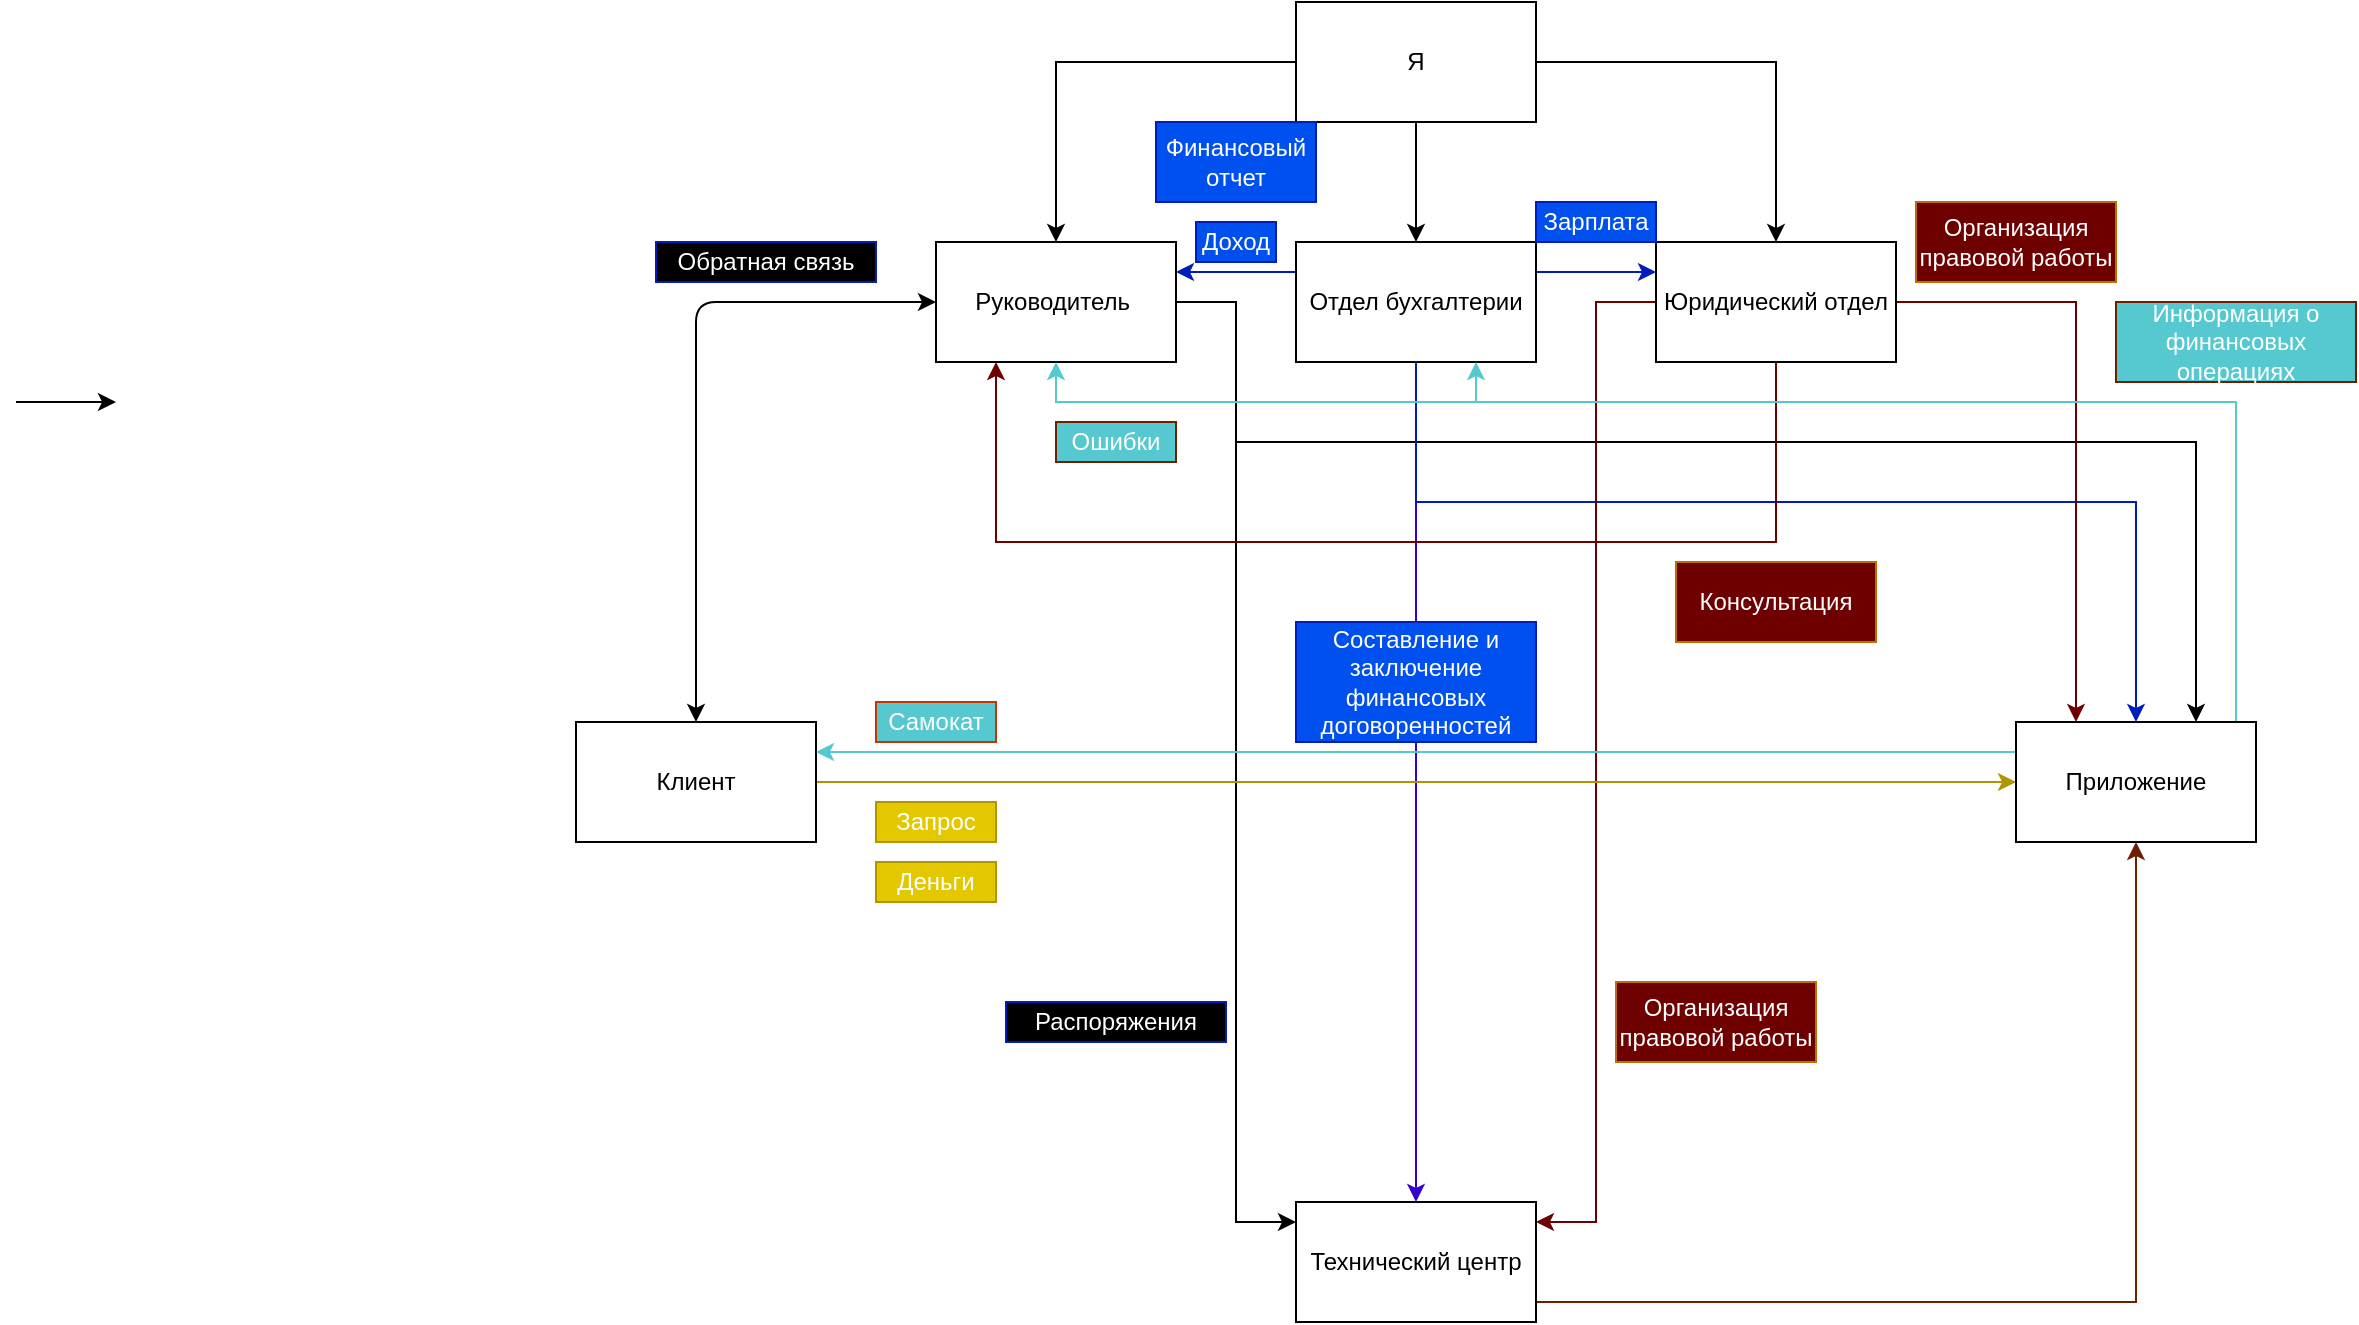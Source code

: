 <mxfile version="13.9.3" type="github">
  <diagram id="vhNA32yhA7gt9Mvv8yJN" name="Страница 1">
    <mxGraphModel dx="2012" dy="635" grid="1" gridSize="10" guides="1" tooltips="1" connect="1" arrows="1" fold="1" page="1" pageScale="1" pageWidth="827" pageHeight="1169" math="0" shadow="0">
      <root>
        <mxCell id="0" />
        <mxCell id="1" parent="0" />
        <mxCell id="5R2O_VC241QUrDr7r4t_-8" style="edgeStyle=orthogonalEdgeStyle;rounded=0;orthogonalLoop=1;jettySize=auto;html=1;entryX=0.5;entryY=0;entryDx=0;entryDy=0;" parent="1" source="5R2O_VC241QUrDr7r4t_-1" target="5R2O_VC241QUrDr7r4t_-2" edge="1">
          <mxGeometry relative="1" as="geometry" />
        </mxCell>
        <mxCell id="5R2O_VC241QUrDr7r4t_-9" style="edgeStyle=orthogonalEdgeStyle;rounded=0;orthogonalLoop=1;jettySize=auto;html=1;entryX=0.5;entryY=0;entryDx=0;entryDy=0;" parent="1" source="5R2O_VC241QUrDr7r4t_-1" target="5R2O_VC241QUrDr7r4t_-3" edge="1">
          <mxGeometry relative="1" as="geometry" />
        </mxCell>
        <mxCell id="5R2O_VC241QUrDr7r4t_-10" style="edgeStyle=orthogonalEdgeStyle;rounded=0;orthogonalLoop=1;jettySize=auto;html=1;entryX=0.5;entryY=0;entryDx=0;entryDy=0;" parent="1" source="5R2O_VC241QUrDr7r4t_-1" target="5R2O_VC241QUrDr7r4t_-4" edge="1">
          <mxGeometry relative="1" as="geometry" />
        </mxCell>
        <mxCell id="5R2O_VC241QUrDr7r4t_-1" value="Я" style="rounded=0;whiteSpace=wrap;html=1;" parent="1" vertex="1">
          <mxGeometry x="320" y="40" width="120" height="60" as="geometry" />
        </mxCell>
        <mxCell id="5R2O_VC241QUrDr7r4t_-13" style="edgeStyle=orthogonalEdgeStyle;rounded=0;orthogonalLoop=1;jettySize=auto;html=1;" parent="1" source="5R2O_VC241QUrDr7r4t_-2" target="5R2O_VC241QUrDr7r4t_-7" edge="1">
          <mxGeometry relative="1" as="geometry">
            <Array as="points">
              <mxPoint x="290" y="190" />
              <mxPoint x="290" y="650" />
            </Array>
          </mxGeometry>
        </mxCell>
        <mxCell id="5R2O_VC241QUrDr7r4t_-23" style="edgeStyle=orthogonalEdgeStyle;rounded=0;orthogonalLoop=1;jettySize=auto;html=1;entryX=0.75;entryY=0;entryDx=0;entryDy=0;" parent="1" source="5R2O_VC241QUrDr7r4t_-2" target="5R2O_VC241QUrDr7r4t_-6" edge="1">
          <mxGeometry relative="1" as="geometry">
            <Array as="points">
              <mxPoint x="290" y="190" />
              <mxPoint x="290" y="260" />
              <mxPoint x="770" y="260" />
            </Array>
          </mxGeometry>
        </mxCell>
        <mxCell id="5R2O_VC241QUrDr7r4t_-2" value="Руководитель&amp;nbsp;" style="rounded=0;whiteSpace=wrap;html=1;" parent="1" vertex="1">
          <mxGeometry x="140" y="160" width="120" height="60" as="geometry" />
        </mxCell>
        <mxCell id="5R2O_VC241QUrDr7r4t_-12" style="edgeStyle=orthogonalEdgeStyle;rounded=0;orthogonalLoop=1;jettySize=auto;html=1;entryX=0.5;entryY=0;entryDx=0;entryDy=0;fillColor=#6a00ff;strokeColor=#3700CC;" parent="1" source="5R2O_VC241QUrDr7r4t_-3" target="5R2O_VC241QUrDr7r4t_-7" edge="1">
          <mxGeometry relative="1" as="geometry" />
        </mxCell>
        <mxCell id="5R2O_VC241QUrDr7r4t_-19" style="edgeStyle=orthogonalEdgeStyle;rounded=0;orthogonalLoop=1;jettySize=auto;html=1;entryX=0.5;entryY=0;entryDx=0;entryDy=0;fillColor=#0050ef;strokeColor=#001DBC;" parent="1" source="5R2O_VC241QUrDr7r4t_-3" target="5R2O_VC241QUrDr7r4t_-6" edge="1">
          <mxGeometry relative="1" as="geometry">
            <Array as="points">
              <mxPoint x="380" y="290" />
              <mxPoint x="740" y="290" />
            </Array>
          </mxGeometry>
        </mxCell>
        <mxCell id="5R2O_VC241QUrDr7r4t_-20" style="edgeStyle=orthogonalEdgeStyle;rounded=0;orthogonalLoop=1;jettySize=auto;html=1;entryX=1;entryY=0.25;entryDx=0;entryDy=0;fillColor=#0050ef;strokeColor=#001DBC;" parent="1" source="5R2O_VC241QUrDr7r4t_-3" target="5R2O_VC241QUrDr7r4t_-2" edge="1">
          <mxGeometry relative="1" as="geometry">
            <Array as="points">
              <mxPoint x="310" y="175" />
              <mxPoint x="310" y="175" />
            </Array>
          </mxGeometry>
        </mxCell>
        <mxCell id="5R2O_VC241QUrDr7r4t_-21" style="edgeStyle=orthogonalEdgeStyle;rounded=0;orthogonalLoop=1;jettySize=auto;html=1;entryX=0;entryY=0.25;entryDx=0;entryDy=0;fillColor=#0050ef;strokeColor=#001DBC;" parent="1" source="5R2O_VC241QUrDr7r4t_-3" target="5R2O_VC241QUrDr7r4t_-4" edge="1">
          <mxGeometry relative="1" as="geometry">
            <Array as="points">
              <mxPoint x="460" y="175" />
              <mxPoint x="460" y="175" />
            </Array>
          </mxGeometry>
        </mxCell>
        <mxCell id="5R2O_VC241QUrDr7r4t_-3" value="Отдел бухгалтерии" style="rounded=0;whiteSpace=wrap;html=1;" parent="1" vertex="1">
          <mxGeometry x="320" y="160" width="120" height="60" as="geometry" />
        </mxCell>
        <mxCell id="5R2O_VC241QUrDr7r4t_-11" style="edgeStyle=orthogonalEdgeStyle;rounded=0;orthogonalLoop=1;jettySize=auto;html=1;fillColor=#a20025;strokeColor=#6F0000;" parent="1" source="5R2O_VC241QUrDr7r4t_-4" target="5R2O_VC241QUrDr7r4t_-7" edge="1">
          <mxGeometry relative="1" as="geometry">
            <Array as="points">
              <mxPoint x="470" y="190" />
              <mxPoint x="470" y="650" />
            </Array>
          </mxGeometry>
        </mxCell>
        <mxCell id="5R2O_VC241QUrDr7r4t_-24" style="edgeStyle=orthogonalEdgeStyle;rounded=0;orthogonalLoop=1;jettySize=auto;html=1;entryX=0.25;entryY=0;entryDx=0;entryDy=0;fillColor=#fad7ac;strokeColor=#6F0000;" parent="1" source="5R2O_VC241QUrDr7r4t_-4" target="5R2O_VC241QUrDr7r4t_-6" edge="1">
          <mxGeometry relative="1" as="geometry" />
        </mxCell>
        <mxCell id="z1MQ4k9wcMi4-fj4tBe9-8" style="edgeStyle=orthogonalEdgeStyle;rounded=0;orthogonalLoop=1;jettySize=auto;html=1;strokeColor=#6F0000;entryX=0.25;entryY=1;entryDx=0;entryDy=0;" edge="1" parent="1" source="5R2O_VC241QUrDr7r4t_-4" target="5R2O_VC241QUrDr7r4t_-2">
          <mxGeometry relative="1" as="geometry">
            <mxPoint x="190" y="290" as="targetPoint" />
            <Array as="points">
              <mxPoint x="560" y="310" />
              <mxPoint x="170" y="310" />
            </Array>
          </mxGeometry>
        </mxCell>
        <mxCell id="5R2O_VC241QUrDr7r4t_-4" value="Юридический отдел" style="rounded=0;whiteSpace=wrap;html=1;" parent="1" vertex="1">
          <mxGeometry x="500" y="160" width="120" height="60" as="geometry" />
        </mxCell>
        <mxCell id="5R2O_VC241QUrDr7r4t_-14" style="edgeStyle=orthogonalEdgeStyle;rounded=0;orthogonalLoop=1;jettySize=auto;html=1;entryX=0;entryY=0.5;entryDx=0;entryDy=0;fillColor=#e3c800;strokeColor=#B09500;" parent="1" source="5R2O_VC241QUrDr7r4t_-5" target="5R2O_VC241QUrDr7r4t_-6" edge="1">
          <mxGeometry relative="1" as="geometry" />
        </mxCell>
        <mxCell id="5R2O_VC241QUrDr7r4t_-5" value="Клиент" style="rounded=0;whiteSpace=wrap;html=1;" parent="1" vertex="1">
          <mxGeometry x="-40" y="400" width="120" height="60" as="geometry" />
        </mxCell>
        <mxCell id="5R2O_VC241QUrDr7r4t_-15" style="edgeStyle=orthogonalEdgeStyle;rounded=0;orthogonalLoop=1;jettySize=auto;html=1;entryX=1;entryY=0.25;entryDx=0;entryDy=0;fillColor=#fa6800;strokeColor=#55C8D0;" parent="1" source="5R2O_VC241QUrDr7r4t_-6" target="5R2O_VC241QUrDr7r4t_-5" edge="1">
          <mxGeometry relative="1" as="geometry">
            <Array as="points">
              <mxPoint x="570" y="415" />
              <mxPoint x="570" y="415" />
            </Array>
          </mxGeometry>
        </mxCell>
        <mxCell id="5R2O_VC241QUrDr7r4t_-31" style="edgeStyle=orthogonalEdgeStyle;rounded=0;orthogonalLoop=1;jettySize=auto;html=1;entryX=0.75;entryY=1;entryDx=0;entryDy=0;fillColor=#a0522d;strokeColor=#55C8D0;" parent="1" source="5R2O_VC241QUrDr7r4t_-6" target="5R2O_VC241QUrDr7r4t_-3" edge="1">
          <mxGeometry relative="1" as="geometry">
            <Array as="points">
              <mxPoint x="790" y="240" />
              <mxPoint x="410" y="240" />
            </Array>
          </mxGeometry>
        </mxCell>
        <mxCell id="5R2O_VC241QUrDr7r4t_-32" style="edgeStyle=orthogonalEdgeStyle;rounded=0;orthogonalLoop=1;jettySize=auto;html=1;entryX=0.5;entryY=1;entryDx=0;entryDy=0;fillColor=#a0522d;strokeColor=#55C8D0;" parent="1" source="5R2O_VC241QUrDr7r4t_-6" target="5R2O_VC241QUrDr7r4t_-2" edge="1">
          <mxGeometry relative="1" as="geometry">
            <Array as="points">
              <mxPoint x="790" y="240" />
              <mxPoint x="200" y="240" />
            </Array>
          </mxGeometry>
        </mxCell>
        <mxCell id="5R2O_VC241QUrDr7r4t_-6" value="Приложение" style="rounded=0;whiteSpace=wrap;html=1;" parent="1" vertex="1">
          <mxGeometry x="680" y="400" width="120" height="60" as="geometry" />
        </mxCell>
        <mxCell id="5R2O_VC241QUrDr7r4t_-25" style="edgeStyle=orthogonalEdgeStyle;rounded=0;orthogonalLoop=1;jettySize=auto;html=1;entryX=0.5;entryY=1;entryDx=0;entryDy=0;fillColor=#a0522d;strokeColor=#6D1F00;" parent="1" source="5R2O_VC241QUrDr7r4t_-7" target="5R2O_VC241QUrDr7r4t_-6" edge="1">
          <mxGeometry relative="1" as="geometry">
            <Array as="points">
              <mxPoint x="740" y="690" />
            </Array>
          </mxGeometry>
        </mxCell>
        <mxCell id="5R2O_VC241QUrDr7r4t_-7" value="Технический центр" style="rounded=0;whiteSpace=wrap;html=1;" parent="1" vertex="1">
          <mxGeometry x="320" y="640" width="120" height="60" as="geometry" />
        </mxCell>
        <mxCell id="5R2O_VC241QUrDr7r4t_-16" value="" style="endArrow=classic;html=1;" parent="1" edge="1">
          <mxGeometry width="50" height="50" relative="1" as="geometry">
            <mxPoint x="-320" y="240" as="sourcePoint" />
            <mxPoint x="-270" y="240" as="targetPoint" />
          </mxGeometry>
        </mxCell>
        <mxCell id="5R2O_VC241QUrDr7r4t_-26" value="Самокат" style="text;html=1;strokeColor=#C73500;align=center;verticalAlign=middle;whiteSpace=wrap;rounded=0;fontColor=#ffffff;fillColor=#55C8D0;" parent="1" vertex="1">
          <mxGeometry x="110" y="390" width="60" height="20" as="geometry" />
        </mxCell>
        <mxCell id="5R2O_VC241QUrDr7r4t_-27" value="Запрос" style="text;html=1;strokeColor=#B09500;fillColor=#e3c800;align=center;verticalAlign=middle;whiteSpace=wrap;rounded=0;fontColor=#ffffff;" parent="1" vertex="1">
          <mxGeometry x="110" y="440" width="60" height="20" as="geometry" />
        </mxCell>
        <mxCell id="5R2O_VC241QUrDr7r4t_-28" value="Деньги" style="text;html=1;strokeColor=#B09500;fillColor=#e3c800;align=center;verticalAlign=middle;whiteSpace=wrap;rounded=0;fontColor=#ffffff;" parent="1" vertex="1">
          <mxGeometry x="110" y="470" width="60" height="20" as="geometry" />
        </mxCell>
        <mxCell id="5R2O_VC241QUrDr7r4t_-33" value="Доход" style="text;html=1;strokeColor=#001DBC;fillColor=#0050ef;align=center;verticalAlign=middle;whiteSpace=wrap;rounded=0;fontColor=#ffffff;" parent="1" vertex="1">
          <mxGeometry x="270" y="150" width="40" height="20" as="geometry" />
        </mxCell>
        <mxCell id="5R2O_VC241QUrDr7r4t_-34" value="Ошибки" style="text;html=1;strokeColor=#6D1F00;align=center;verticalAlign=middle;whiteSpace=wrap;rounded=0;fontColor=#ffffff;fillColor=#55C8D0;" parent="1" vertex="1">
          <mxGeometry x="200" y="250" width="60" height="20" as="geometry" />
        </mxCell>
        <mxCell id="5R2O_VC241QUrDr7r4t_-35" value="Информация о финансовых операциях" style="text;html=1;strokeColor=#6D1F00;align=center;verticalAlign=middle;whiteSpace=wrap;rounded=0;fontColor=#ffffff;fillColor=#55C8D0;" parent="1" vertex="1">
          <mxGeometry x="730" y="190" width="120" height="40" as="geometry" />
        </mxCell>
        <mxCell id="z1MQ4k9wcMi4-fj4tBe9-2" value="Финансовый отчет" style="text;html=1;strokeColor=#001DBC;fillColor=#0050ef;align=center;verticalAlign=middle;whiteSpace=wrap;rounded=0;fontColor=#ffffff;" vertex="1" parent="1">
          <mxGeometry x="250" y="100" width="80" height="40" as="geometry" />
        </mxCell>
        <mxCell id="z1MQ4k9wcMi4-fj4tBe9-6" value="Организация правовой работы" style="text;html=1;strokeColor=#BD7000;align=center;verticalAlign=middle;whiteSpace=wrap;rounded=0;fontColor=#ffffff;fillColor=#6F0000;" vertex="1" parent="1">
          <mxGeometry x="630" y="140" width="100" height="40" as="geometry" />
        </mxCell>
        <mxCell id="z1MQ4k9wcMi4-fj4tBe9-9" value="Обратная связь" style="text;html=1;strokeColor=#001DBC;align=center;verticalAlign=middle;whiteSpace=wrap;rounded=0;fontColor=#ffffff;fillColor=#000000;" vertex="1" parent="1">
          <mxGeometry y="160" width="110" height="20" as="geometry" />
        </mxCell>
        <mxCell id="z1MQ4k9wcMi4-fj4tBe9-10" value="" style="endArrow=classic;startArrow=classic;html=1;entryX=0;entryY=0.5;entryDx=0;entryDy=0;exitX=0.5;exitY=0;exitDx=0;exitDy=0;" edge="1" parent="1" source="5R2O_VC241QUrDr7r4t_-5" target="5R2O_VC241QUrDr7r4t_-2">
          <mxGeometry width="50" height="50" relative="1" as="geometry">
            <mxPoint x="10" y="390" as="sourcePoint" />
            <mxPoint x="60" y="340" as="targetPoint" />
            <Array as="points">
              <mxPoint x="20" y="190" />
            </Array>
          </mxGeometry>
        </mxCell>
        <mxCell id="z1MQ4k9wcMi4-fj4tBe9-11" value="Составление и заключение финансовых договоренностей" style="text;html=1;strokeColor=#001DBC;fillColor=#0050ef;align=center;verticalAlign=middle;whiteSpace=wrap;rounded=0;fontColor=#ffffff;" vertex="1" parent="1">
          <mxGeometry x="320" y="350" width="120" height="60" as="geometry" />
        </mxCell>
        <mxCell id="z1MQ4k9wcMi4-fj4tBe9-12" value="Консультация" style="text;html=1;strokeColor=#BD7000;align=center;verticalAlign=middle;whiteSpace=wrap;rounded=0;fontColor=#ffffff;fillColor=#6F0000;" vertex="1" parent="1">
          <mxGeometry x="510" y="320" width="100" height="40" as="geometry" />
        </mxCell>
        <mxCell id="z1MQ4k9wcMi4-fj4tBe9-13" value="Организация правовой работы" style="text;html=1;strokeColor=#BD7000;align=center;verticalAlign=middle;whiteSpace=wrap;rounded=0;fontColor=#ffffff;fillColor=#6F0000;" vertex="1" parent="1">
          <mxGeometry x="480" y="530" width="100" height="40" as="geometry" />
        </mxCell>
        <mxCell id="z1MQ4k9wcMi4-fj4tBe9-14" value="Распоряжения" style="text;html=1;strokeColor=#001DBC;align=center;verticalAlign=middle;whiteSpace=wrap;rounded=0;fontColor=#ffffff;fillColor=#000000;" vertex="1" parent="1">
          <mxGeometry x="175" y="540" width="110" height="20" as="geometry" />
        </mxCell>
        <mxCell id="z1MQ4k9wcMi4-fj4tBe9-16" value="Зарплата" style="text;html=1;strokeColor=#001DBC;fillColor=#0050ef;align=center;verticalAlign=middle;whiteSpace=wrap;rounded=0;fontColor=#ffffff;" vertex="1" parent="1">
          <mxGeometry x="440" y="140" width="60" height="20" as="geometry" />
        </mxCell>
      </root>
    </mxGraphModel>
  </diagram>
</mxfile>
